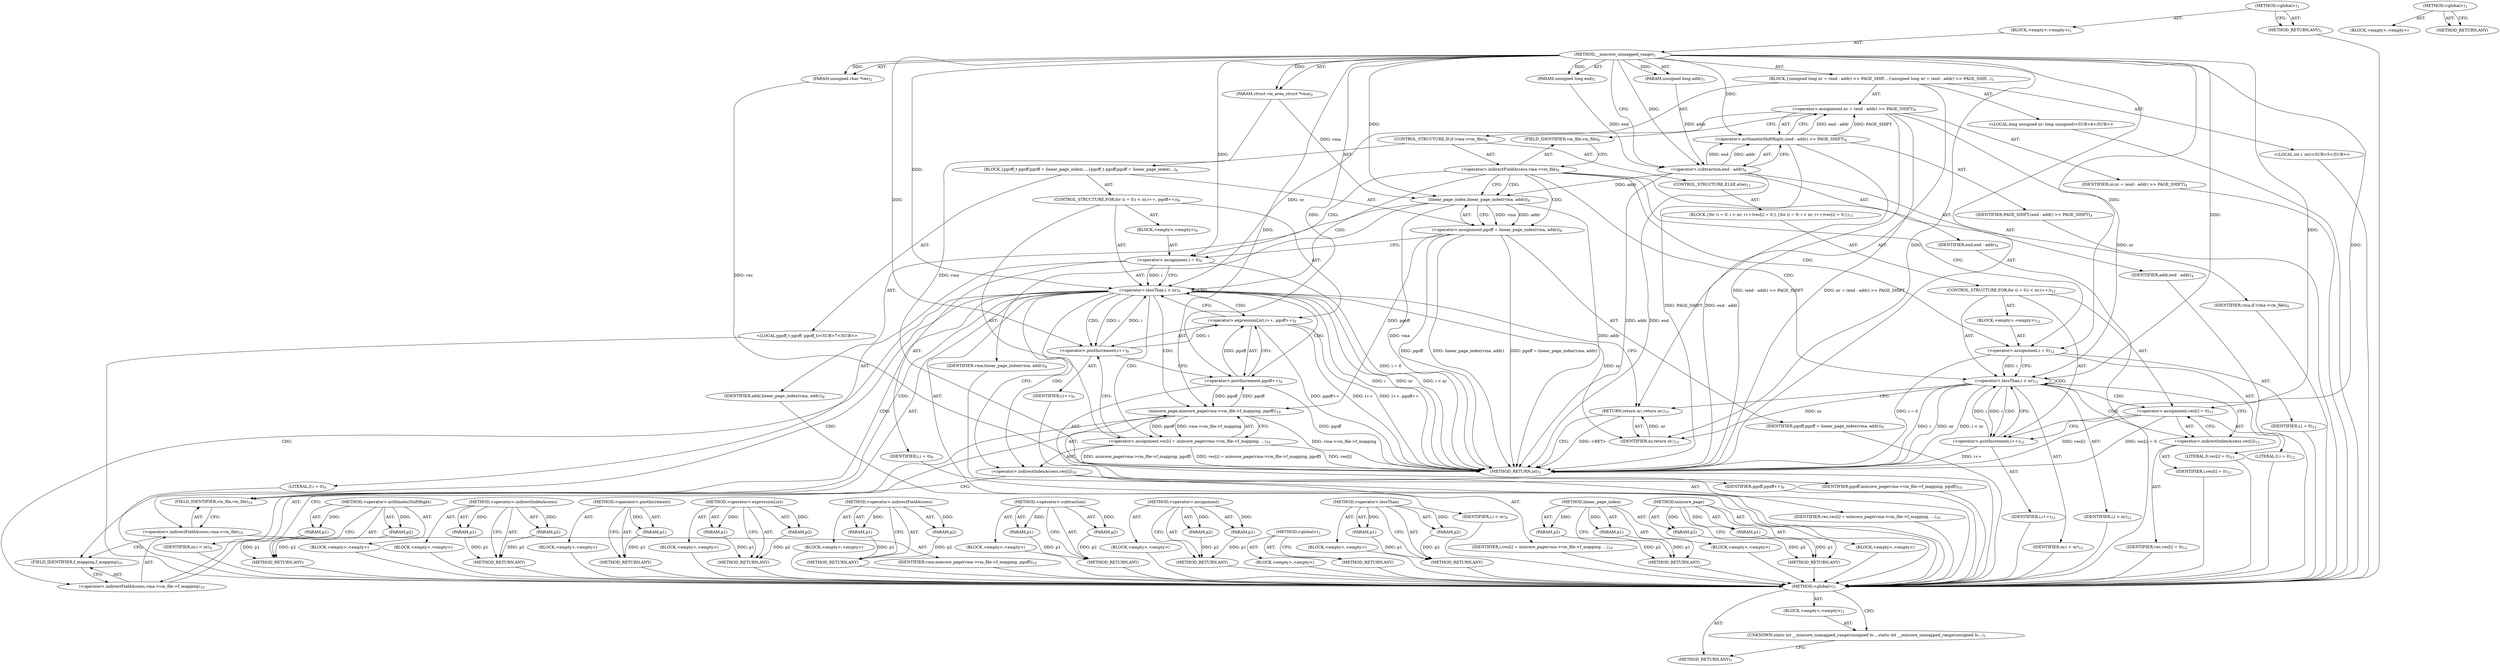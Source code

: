 digraph "&lt;global&gt;" {
vulnerable_122 [label=<(METHOD,linear_page_index)>];
vulnerable_123 [label=<(PARAM,p1)>];
vulnerable_124 [label=<(PARAM,p2)>];
vulnerable_125 [label=<(BLOCK,&lt;empty&gt;,&lt;empty&gt;)>];
vulnerable_126 [label=<(METHOD_RETURN,ANY)>];
vulnerable_146 [label=<(METHOD,mincore_page)>];
vulnerable_147 [label=<(PARAM,p1)>];
vulnerable_148 [label=<(PARAM,p2)>];
vulnerable_149 [label=<(BLOCK,&lt;empty&gt;,&lt;empty&gt;)>];
vulnerable_150 [label=<(METHOD_RETURN,ANY)>];
vulnerable_6 [label=<(METHOD,&lt;global&gt;)<SUB>1</SUB>>];
vulnerable_7 [label=<(BLOCK,&lt;empty&gt;,&lt;empty&gt;)<SUB>1</SUB>>];
vulnerable_8 [label=<(METHOD,__mincore_unmapped_range)<SUB>1</SUB>>];
vulnerable_9 [label=<(PARAM,unsigned long addr)<SUB>1</SUB>>];
vulnerable_10 [label=<(PARAM,unsigned long end)<SUB>1</SUB>>];
vulnerable_11 [label=<(PARAM,struct vm_area_struct *vma)<SUB>2</SUB>>];
vulnerable_12 [label=<(PARAM,unsigned char *vec)<SUB>2</SUB>>];
vulnerable_13 [label=<(BLOCK,{
	unsigned long nr = (end - addr) &gt;&gt; PAGE_SHIF...,{
	unsigned long nr = (end - addr) &gt;&gt; PAGE_SHIF...)<SUB>3</SUB>>];
vulnerable_14 [label="<(LOCAL,long unsigned nr: long unsigned)<SUB>4</SUB>>"];
vulnerable_15 [label=<(&lt;operator&gt;.assignment,nr = (end - addr) &gt;&gt; PAGE_SHIFT)<SUB>4</SUB>>];
vulnerable_16 [label=<(IDENTIFIER,nr,nr = (end - addr) &gt;&gt; PAGE_SHIFT)<SUB>4</SUB>>];
vulnerable_17 [label=<(&lt;operator&gt;.arithmeticShiftRight,(end - addr) &gt;&gt; PAGE_SHIFT)<SUB>4</SUB>>];
vulnerable_18 [label=<(&lt;operator&gt;.subtraction,end - addr)<SUB>4</SUB>>];
vulnerable_19 [label=<(IDENTIFIER,end,end - addr)<SUB>4</SUB>>];
vulnerable_20 [label=<(IDENTIFIER,addr,end - addr)<SUB>4</SUB>>];
vulnerable_21 [label=<(IDENTIFIER,PAGE_SHIFT,(end - addr) &gt;&gt; PAGE_SHIFT)<SUB>4</SUB>>];
vulnerable_22 [label="<(LOCAL,int i: int)<SUB>5</SUB>>"];
vulnerable_23 [label=<(CONTROL_STRUCTURE,IF,if (vma-&gt;vm_file))<SUB>6</SUB>>];
vulnerable_24 [label=<(&lt;operator&gt;.indirectFieldAccess,vma-&gt;vm_file)<SUB>6</SUB>>];
vulnerable_25 [label=<(IDENTIFIER,vma,if (vma-&gt;vm_file))<SUB>6</SUB>>];
vulnerable_26 [label=<(FIELD_IDENTIFIER,vm_file,vm_file)<SUB>6</SUB>>];
vulnerable_27 [label=<(BLOCK,{
		pgoff_t pgoff;
		pgoff = linear_page_index(...,{
		pgoff_t pgoff;
		pgoff = linear_page_index(...)<SUB>6</SUB>>];
vulnerable_28 [label="<(LOCAL,pgoff_t pgoff: pgoff_t)<SUB>7</SUB>>"];
vulnerable_29 [label=<(&lt;operator&gt;.assignment,pgoff = linear_page_index(vma, addr))<SUB>8</SUB>>];
vulnerable_30 [label=<(IDENTIFIER,pgoff,pgoff = linear_page_index(vma, addr))<SUB>8</SUB>>];
vulnerable_31 [label=<(linear_page_index,linear_page_index(vma, addr))<SUB>8</SUB>>];
vulnerable_32 [label=<(IDENTIFIER,vma,linear_page_index(vma, addr))<SUB>8</SUB>>];
vulnerable_33 [label=<(IDENTIFIER,addr,linear_page_index(vma, addr))<SUB>8</SUB>>];
vulnerable_34 [label=<(CONTROL_STRUCTURE,FOR,for (i = 0;i &lt; nr;i++, pgoff++))<SUB>9</SUB>>];
vulnerable_35 [label=<(BLOCK,&lt;empty&gt;,&lt;empty&gt;)<SUB>9</SUB>>];
vulnerable_36 [label=<(&lt;operator&gt;.assignment,i = 0)<SUB>9</SUB>>];
vulnerable_37 [label=<(IDENTIFIER,i,i = 0)<SUB>9</SUB>>];
vulnerable_38 [label=<(LITERAL,0,i = 0)<SUB>9</SUB>>];
vulnerable_39 [label=<(&lt;operator&gt;.lessThan,i &lt; nr)<SUB>9</SUB>>];
vulnerable_40 [label=<(IDENTIFIER,i,i &lt; nr)<SUB>9</SUB>>];
vulnerable_41 [label=<(IDENTIFIER,nr,i &lt; nr)<SUB>9</SUB>>];
vulnerable_42 [label=<(&lt;operator&gt;.expressionList,i++, pgoff++)<SUB>9</SUB>>];
vulnerable_43 [label=<(&lt;operator&gt;.postIncrement,i++)<SUB>9</SUB>>];
vulnerable_44 [label=<(IDENTIFIER,i,i++)<SUB>9</SUB>>];
vulnerable_45 [label=<(&lt;operator&gt;.postIncrement,pgoff++)<SUB>9</SUB>>];
vulnerable_46 [label=<(IDENTIFIER,pgoff,pgoff++)<SUB>9</SUB>>];
vulnerable_47 [label=<(&lt;operator&gt;.assignment,vec[i] = mincore_page(vma-&gt;vm_file-&gt;f_mapping, ...)<SUB>10</SUB>>];
vulnerable_48 [label=<(&lt;operator&gt;.indirectIndexAccess,vec[i])<SUB>10</SUB>>];
vulnerable_49 [label=<(IDENTIFIER,vec,vec[i] = mincore_page(vma-&gt;vm_file-&gt;f_mapping, ...)<SUB>10</SUB>>];
vulnerable_50 [label=<(IDENTIFIER,i,vec[i] = mincore_page(vma-&gt;vm_file-&gt;f_mapping, ...)<SUB>10</SUB>>];
vulnerable_51 [label=<(mincore_page,mincore_page(vma-&gt;vm_file-&gt;f_mapping, pgoff))<SUB>10</SUB>>];
vulnerable_52 [label=<(&lt;operator&gt;.indirectFieldAccess,vma-&gt;vm_file-&gt;f_mapping)<SUB>10</SUB>>];
vulnerable_53 [label=<(&lt;operator&gt;.indirectFieldAccess,vma-&gt;vm_file)<SUB>10</SUB>>];
vulnerable_54 [label=<(IDENTIFIER,vma,mincore_page(vma-&gt;vm_file-&gt;f_mapping, pgoff))<SUB>10</SUB>>];
vulnerable_55 [label=<(FIELD_IDENTIFIER,vm_file,vm_file)<SUB>10</SUB>>];
vulnerable_56 [label=<(FIELD_IDENTIFIER,f_mapping,f_mapping)<SUB>10</SUB>>];
vulnerable_57 [label=<(IDENTIFIER,pgoff,mincore_page(vma-&gt;vm_file-&gt;f_mapping, pgoff))<SUB>10</SUB>>];
vulnerable_58 [label=<(CONTROL_STRUCTURE,ELSE,else)<SUB>11</SUB>>];
vulnerable_59 [label=<(BLOCK,{
		for (i = 0; i &lt; nr; i++)
			vec[i] = 0;
	},{
		for (i = 0; i &lt; nr; i++)
			vec[i] = 0;
	})<SUB>11</SUB>>];
vulnerable_60 [label=<(CONTROL_STRUCTURE,FOR,for (i = 0;i &lt; nr;i++))<SUB>12</SUB>>];
vulnerable_61 [label=<(BLOCK,&lt;empty&gt;,&lt;empty&gt;)<SUB>12</SUB>>];
vulnerable_62 [label=<(&lt;operator&gt;.assignment,i = 0)<SUB>12</SUB>>];
vulnerable_63 [label=<(IDENTIFIER,i,i = 0)<SUB>12</SUB>>];
vulnerable_64 [label=<(LITERAL,0,i = 0)<SUB>12</SUB>>];
vulnerable_65 [label=<(&lt;operator&gt;.lessThan,i &lt; nr)<SUB>12</SUB>>];
vulnerable_66 [label=<(IDENTIFIER,i,i &lt; nr)<SUB>12</SUB>>];
vulnerable_67 [label=<(IDENTIFIER,nr,i &lt; nr)<SUB>12</SUB>>];
vulnerable_68 [label=<(&lt;operator&gt;.postIncrement,i++)<SUB>12</SUB>>];
vulnerable_69 [label=<(IDENTIFIER,i,i++)<SUB>12</SUB>>];
vulnerable_70 [label=<(&lt;operator&gt;.assignment,vec[i] = 0)<SUB>13</SUB>>];
vulnerable_71 [label=<(&lt;operator&gt;.indirectIndexAccess,vec[i])<SUB>13</SUB>>];
vulnerable_72 [label=<(IDENTIFIER,vec,vec[i] = 0)<SUB>13</SUB>>];
vulnerable_73 [label=<(IDENTIFIER,i,vec[i] = 0)<SUB>13</SUB>>];
vulnerable_74 [label=<(LITERAL,0,vec[i] = 0)<SUB>13</SUB>>];
vulnerable_75 [label=<(RETURN,return nr;,return nr;)<SUB>15</SUB>>];
vulnerable_76 [label=<(IDENTIFIER,nr,return nr;)<SUB>15</SUB>>];
vulnerable_77 [label=<(METHOD_RETURN,int)<SUB>1</SUB>>];
vulnerable_79 [label=<(METHOD_RETURN,ANY)<SUB>1</SUB>>];
vulnerable_107 [label=<(METHOD,&lt;operator&gt;.arithmeticShiftRight)>];
vulnerable_108 [label=<(PARAM,p1)>];
vulnerable_109 [label=<(PARAM,p2)>];
vulnerable_110 [label=<(BLOCK,&lt;empty&gt;,&lt;empty&gt;)>];
vulnerable_111 [label=<(METHOD_RETURN,ANY)>];
vulnerable_141 [label=<(METHOD,&lt;operator&gt;.indirectIndexAccess)>];
vulnerable_142 [label=<(PARAM,p1)>];
vulnerable_143 [label=<(PARAM,p2)>];
vulnerable_144 [label=<(BLOCK,&lt;empty&gt;,&lt;empty&gt;)>];
vulnerable_145 [label=<(METHOD_RETURN,ANY)>];
vulnerable_137 [label=<(METHOD,&lt;operator&gt;.postIncrement)>];
vulnerable_138 [label=<(PARAM,p1)>];
vulnerable_139 [label=<(BLOCK,&lt;empty&gt;,&lt;empty&gt;)>];
vulnerable_140 [label=<(METHOD_RETURN,ANY)>];
vulnerable_132 [label=<(METHOD,&lt;operator&gt;.expressionList)>];
vulnerable_133 [label=<(PARAM,p1)>];
vulnerable_134 [label=<(PARAM,p2)>];
vulnerable_135 [label=<(BLOCK,&lt;empty&gt;,&lt;empty&gt;)>];
vulnerable_136 [label=<(METHOD_RETURN,ANY)>];
vulnerable_117 [label=<(METHOD,&lt;operator&gt;.indirectFieldAccess)>];
vulnerable_118 [label=<(PARAM,p1)>];
vulnerable_119 [label=<(PARAM,p2)>];
vulnerable_120 [label=<(BLOCK,&lt;empty&gt;,&lt;empty&gt;)>];
vulnerable_121 [label=<(METHOD_RETURN,ANY)>];
vulnerable_112 [label=<(METHOD,&lt;operator&gt;.subtraction)>];
vulnerable_113 [label=<(PARAM,p1)>];
vulnerable_114 [label=<(PARAM,p2)>];
vulnerable_115 [label=<(BLOCK,&lt;empty&gt;,&lt;empty&gt;)>];
vulnerable_116 [label=<(METHOD_RETURN,ANY)>];
vulnerable_102 [label=<(METHOD,&lt;operator&gt;.assignment)>];
vulnerable_103 [label=<(PARAM,p1)>];
vulnerable_104 [label=<(PARAM,p2)>];
vulnerable_105 [label=<(BLOCK,&lt;empty&gt;,&lt;empty&gt;)>];
vulnerable_106 [label=<(METHOD_RETURN,ANY)>];
vulnerable_96 [label=<(METHOD,&lt;global&gt;)<SUB>1</SUB>>];
vulnerable_97 [label=<(BLOCK,&lt;empty&gt;,&lt;empty&gt;)>];
vulnerable_98 [label=<(METHOD_RETURN,ANY)>];
vulnerable_127 [label=<(METHOD,&lt;operator&gt;.lessThan)>];
vulnerable_128 [label=<(PARAM,p1)>];
vulnerable_129 [label=<(PARAM,p2)>];
vulnerable_130 [label=<(BLOCK,&lt;empty&gt;,&lt;empty&gt;)>];
vulnerable_131 [label=<(METHOD_RETURN,ANY)>];
fixed_6 [label=<(METHOD,&lt;global&gt;)<SUB>1</SUB>>];
fixed_7 [label=<(BLOCK,&lt;empty&gt;,&lt;empty&gt;)<SUB>1</SUB>>];
fixed_8 [label=<(UNKNOWN,static int __mincore_unmapped_range(unsigned lo...,static int __mincore_unmapped_range(unsigned lo...)<SUB>1</SUB>>];
fixed_9 [label=<(METHOD_RETURN,ANY)<SUB>1</SUB>>];
fixed_14 [label=<(METHOD,&lt;global&gt;)<SUB>1</SUB>>];
fixed_15 [label=<(BLOCK,&lt;empty&gt;,&lt;empty&gt;)>];
fixed_16 [label=<(METHOD_RETURN,ANY)>];
vulnerable_122 -> vulnerable_123  [key=0, label="AST: "];
vulnerable_122 -> vulnerable_123  [key=1, label="DDG: "];
vulnerable_122 -> vulnerable_125  [key=0, label="AST: "];
vulnerable_122 -> vulnerable_124  [key=0, label="AST: "];
vulnerable_122 -> vulnerable_124  [key=1, label="DDG: "];
vulnerable_122 -> vulnerable_126  [key=0, label="AST: "];
vulnerable_122 -> vulnerable_126  [key=1, label="CFG: "];
vulnerable_123 -> vulnerable_126  [key=0, label="DDG: p1"];
vulnerable_124 -> vulnerable_126  [key=0, label="DDG: p2"];
vulnerable_125 -> fixed_6  [key=0];
vulnerable_126 -> fixed_6  [key=0];
vulnerable_146 -> vulnerable_147  [key=0, label="AST: "];
vulnerable_146 -> vulnerable_147  [key=1, label="DDG: "];
vulnerable_146 -> vulnerable_149  [key=0, label="AST: "];
vulnerable_146 -> vulnerable_148  [key=0, label="AST: "];
vulnerable_146 -> vulnerable_148  [key=1, label="DDG: "];
vulnerable_146 -> vulnerable_150  [key=0, label="AST: "];
vulnerable_146 -> vulnerable_150  [key=1, label="CFG: "];
vulnerable_147 -> vulnerable_150  [key=0, label="DDG: p1"];
vulnerable_148 -> vulnerable_150  [key=0, label="DDG: p2"];
vulnerable_149 -> fixed_6  [key=0];
vulnerable_150 -> fixed_6  [key=0];
vulnerable_6 -> vulnerable_7  [key=0, label="AST: "];
vulnerable_6 -> vulnerable_79  [key=0, label="AST: "];
vulnerable_6 -> vulnerable_79  [key=1, label="CFG: "];
vulnerable_7 -> vulnerable_8  [key=0, label="AST: "];
vulnerable_8 -> vulnerable_9  [key=0, label="AST: "];
vulnerable_8 -> vulnerable_9  [key=1, label="DDG: "];
vulnerable_8 -> vulnerable_10  [key=0, label="AST: "];
vulnerable_8 -> vulnerable_10  [key=1, label="DDG: "];
vulnerable_8 -> vulnerable_11  [key=0, label="AST: "];
vulnerable_8 -> vulnerable_11  [key=1, label="DDG: "];
vulnerable_8 -> vulnerable_12  [key=0, label="AST: "];
vulnerable_8 -> vulnerable_12  [key=1, label="DDG: "];
vulnerable_8 -> vulnerable_13  [key=0, label="AST: "];
vulnerable_8 -> vulnerable_77  [key=0, label="AST: "];
vulnerable_8 -> vulnerable_18  [key=0, label="CFG: "];
vulnerable_8 -> vulnerable_18  [key=1, label="DDG: "];
vulnerable_8 -> vulnerable_76  [key=0, label="DDG: "];
vulnerable_8 -> vulnerable_17  [key=0, label="DDG: "];
vulnerable_8 -> vulnerable_31  [key=0, label="DDG: "];
vulnerable_8 -> vulnerable_36  [key=0, label="DDG: "];
vulnerable_8 -> vulnerable_39  [key=0, label="DDG: "];
vulnerable_8 -> vulnerable_70  [key=0, label="DDG: "];
vulnerable_8 -> vulnerable_43  [key=0, label="DDG: "];
vulnerable_8 -> vulnerable_45  [key=0, label="DDG: "];
vulnerable_8 -> vulnerable_51  [key=0, label="DDG: "];
vulnerable_8 -> vulnerable_62  [key=0, label="DDG: "];
vulnerable_8 -> vulnerable_65  [key=0, label="DDG: "];
vulnerable_8 -> vulnerable_68  [key=0, label="DDG: "];
vulnerable_9 -> vulnerable_18  [key=0, label="DDG: addr"];
vulnerable_10 -> vulnerable_18  [key=0, label="DDG: end"];
vulnerable_11 -> vulnerable_77  [key=0, label="DDG: vma"];
vulnerable_11 -> vulnerable_31  [key=0, label="DDG: vma"];
vulnerable_12 -> vulnerable_77  [key=0, label="DDG: vec"];
vulnerable_13 -> vulnerable_14  [key=0, label="AST: "];
vulnerable_13 -> vulnerable_15  [key=0, label="AST: "];
vulnerable_13 -> vulnerable_22  [key=0, label="AST: "];
vulnerable_13 -> vulnerable_23  [key=0, label="AST: "];
vulnerable_13 -> vulnerable_75  [key=0, label="AST: "];
vulnerable_14 -> fixed_6  [key=0];
vulnerable_15 -> vulnerable_16  [key=0, label="AST: "];
vulnerable_15 -> vulnerable_17  [key=0, label="AST: "];
vulnerable_15 -> vulnerable_26  [key=0, label="CFG: "];
vulnerable_15 -> vulnerable_77  [key=0, label="DDG: (end - addr) &gt;&gt; PAGE_SHIFT"];
vulnerable_15 -> vulnerable_77  [key=1, label="DDG: nr = (end - addr) &gt;&gt; PAGE_SHIFT"];
vulnerable_15 -> vulnerable_39  [key=0, label="DDG: nr"];
vulnerable_15 -> vulnerable_65  [key=0, label="DDG: nr"];
vulnerable_16 -> fixed_6  [key=0];
vulnerable_17 -> vulnerable_18  [key=0, label="AST: "];
vulnerable_17 -> vulnerable_21  [key=0, label="AST: "];
vulnerable_17 -> vulnerable_15  [key=0, label="CFG: "];
vulnerable_17 -> vulnerable_15  [key=1, label="DDG: end - addr"];
vulnerable_17 -> vulnerable_15  [key=2, label="DDG: PAGE_SHIFT"];
vulnerable_17 -> vulnerable_77  [key=0, label="DDG: end - addr"];
vulnerable_17 -> vulnerable_77  [key=1, label="DDG: PAGE_SHIFT"];
vulnerable_18 -> vulnerable_19  [key=0, label="AST: "];
vulnerable_18 -> vulnerable_20  [key=0, label="AST: "];
vulnerable_18 -> vulnerable_17  [key=0, label="CFG: "];
vulnerable_18 -> vulnerable_17  [key=1, label="DDG: end"];
vulnerable_18 -> vulnerable_17  [key=2, label="DDG: addr"];
vulnerable_18 -> vulnerable_77  [key=0, label="DDG: end"];
vulnerable_18 -> vulnerable_77  [key=1, label="DDG: addr"];
vulnerable_18 -> vulnerable_31  [key=0, label="DDG: addr"];
vulnerable_19 -> fixed_6  [key=0];
vulnerable_20 -> fixed_6  [key=0];
vulnerable_21 -> fixed_6  [key=0];
vulnerable_22 -> fixed_6  [key=0];
vulnerable_23 -> vulnerable_24  [key=0, label="AST: "];
vulnerable_23 -> vulnerable_27  [key=0, label="AST: "];
vulnerable_23 -> vulnerable_58  [key=0, label="AST: "];
vulnerable_24 -> vulnerable_25  [key=0, label="AST: "];
vulnerable_24 -> vulnerable_26  [key=0, label="AST: "];
vulnerable_24 -> vulnerable_31  [key=0, label="CFG: "];
vulnerable_24 -> vulnerable_31  [key=1, label="CDG: "];
vulnerable_24 -> vulnerable_62  [key=0, label="CFG: "];
vulnerable_24 -> vulnerable_62  [key=1, label="CDG: "];
vulnerable_24 -> vulnerable_36  [key=0, label="CDG: "];
vulnerable_24 -> vulnerable_29  [key=0, label="CDG: "];
vulnerable_24 -> vulnerable_65  [key=0, label="CDG: "];
vulnerable_24 -> vulnerable_39  [key=0, label="CDG: "];
vulnerable_25 -> fixed_6  [key=0];
vulnerable_26 -> vulnerable_24  [key=0, label="CFG: "];
vulnerable_27 -> vulnerable_28  [key=0, label="AST: "];
vulnerable_27 -> vulnerable_29  [key=0, label="AST: "];
vulnerable_27 -> vulnerable_34  [key=0, label="AST: "];
vulnerable_28 -> fixed_6  [key=0];
vulnerable_29 -> vulnerable_30  [key=0, label="AST: "];
vulnerable_29 -> vulnerable_31  [key=0, label="AST: "];
vulnerable_29 -> vulnerable_36  [key=0, label="CFG: "];
vulnerable_29 -> vulnerable_77  [key=0, label="DDG: pgoff"];
vulnerable_29 -> vulnerable_77  [key=1, label="DDG: linear_page_index(vma, addr)"];
vulnerable_29 -> vulnerable_77  [key=2, label="DDG: pgoff = linear_page_index(vma, addr)"];
vulnerable_29 -> vulnerable_51  [key=0, label="DDG: pgoff"];
vulnerable_30 -> fixed_6  [key=0];
vulnerable_31 -> vulnerable_32  [key=0, label="AST: "];
vulnerable_31 -> vulnerable_33  [key=0, label="AST: "];
vulnerable_31 -> vulnerable_29  [key=0, label="CFG: "];
vulnerable_31 -> vulnerable_29  [key=1, label="DDG: vma"];
vulnerable_31 -> vulnerable_29  [key=2, label="DDG: addr"];
vulnerable_31 -> vulnerable_77  [key=0, label="DDG: vma"];
vulnerable_31 -> vulnerable_77  [key=1, label="DDG: addr"];
vulnerable_32 -> fixed_6  [key=0];
vulnerable_33 -> fixed_6  [key=0];
vulnerable_34 -> vulnerable_35  [key=0, label="AST: "];
vulnerable_34 -> vulnerable_39  [key=0, label="AST: "];
vulnerable_34 -> vulnerable_42  [key=0, label="AST: "];
vulnerable_34 -> vulnerable_47  [key=0, label="AST: "];
vulnerable_35 -> vulnerable_36  [key=0, label="AST: "];
vulnerable_36 -> vulnerable_37  [key=0, label="AST: "];
vulnerable_36 -> vulnerable_38  [key=0, label="AST: "];
vulnerable_36 -> vulnerable_39  [key=0, label="CFG: "];
vulnerable_36 -> vulnerable_39  [key=1, label="DDG: i"];
vulnerable_36 -> vulnerable_77  [key=0, label="DDG: i = 0"];
vulnerable_37 -> fixed_6  [key=0];
vulnerable_38 -> fixed_6  [key=0];
vulnerable_39 -> vulnerable_40  [key=0, label="AST: "];
vulnerable_39 -> vulnerable_41  [key=0, label="AST: "];
vulnerable_39 -> vulnerable_48  [key=0, label="CFG: "];
vulnerable_39 -> vulnerable_48  [key=1, label="CDG: "];
vulnerable_39 -> vulnerable_75  [key=0, label="CFG: "];
vulnerable_39 -> vulnerable_77  [key=0, label="DDG: i"];
vulnerable_39 -> vulnerable_77  [key=1, label="DDG: nr"];
vulnerable_39 -> vulnerable_77  [key=2, label="DDG: i &lt; nr"];
vulnerable_39 -> vulnerable_76  [key=0, label="DDG: nr"];
vulnerable_39 -> vulnerable_43  [key=0, label="DDG: i"];
vulnerable_39 -> vulnerable_43  [key=1, label="CDG: "];
vulnerable_39 -> vulnerable_47  [key=0, label="CDG: "];
vulnerable_39 -> vulnerable_42  [key=0, label="CDG: "];
vulnerable_39 -> vulnerable_51  [key=0, label="CDG: "];
vulnerable_39 -> vulnerable_52  [key=0, label="CDG: "];
vulnerable_39 -> vulnerable_53  [key=0, label="CDG: "];
vulnerable_39 -> vulnerable_56  [key=0, label="CDG: "];
vulnerable_39 -> vulnerable_45  [key=0, label="CDG: "];
vulnerable_39 -> vulnerable_55  [key=0, label="CDG: "];
vulnerable_39 -> vulnerable_39  [key=0, label="CDG: "];
vulnerable_40 -> fixed_6  [key=0];
vulnerable_41 -> fixed_6  [key=0];
vulnerable_42 -> vulnerable_43  [key=0, label="AST: "];
vulnerable_42 -> vulnerable_45  [key=0, label="AST: "];
vulnerable_42 -> vulnerable_39  [key=0, label="CFG: "];
vulnerable_42 -> vulnerable_77  [key=0, label="DDG: i++"];
vulnerable_42 -> vulnerable_77  [key=1, label="DDG: pgoff++"];
vulnerable_42 -> vulnerable_77  [key=2, label="DDG: i++, pgoff++"];
vulnerable_43 -> vulnerable_44  [key=0, label="AST: "];
vulnerable_43 -> vulnerable_45  [key=0, label="CFG: "];
vulnerable_43 -> vulnerable_39  [key=0, label="DDG: i"];
vulnerable_43 -> vulnerable_42  [key=0, label="DDG: i"];
vulnerable_44 -> fixed_6  [key=0];
vulnerable_45 -> vulnerable_46  [key=0, label="AST: "];
vulnerable_45 -> vulnerable_42  [key=0, label="CFG: "];
vulnerable_45 -> vulnerable_42  [key=1, label="DDG: pgoff"];
vulnerable_45 -> vulnerable_77  [key=0, label="DDG: pgoff"];
vulnerable_45 -> vulnerable_51  [key=0, label="DDG: pgoff"];
vulnerable_46 -> fixed_6  [key=0];
vulnerable_47 -> vulnerable_48  [key=0, label="AST: "];
vulnerable_47 -> vulnerable_51  [key=0, label="AST: "];
vulnerable_47 -> vulnerable_43  [key=0, label="CFG: "];
vulnerable_47 -> vulnerable_77  [key=0, label="DDG: vec[i]"];
vulnerable_47 -> vulnerable_77  [key=1, label="DDG: mincore_page(vma-&gt;vm_file-&gt;f_mapping, pgoff)"];
vulnerable_47 -> vulnerable_77  [key=2, label="DDG: vec[i] = mincore_page(vma-&gt;vm_file-&gt;f_mapping, pgoff)"];
vulnerable_48 -> vulnerable_49  [key=0, label="AST: "];
vulnerable_48 -> vulnerable_50  [key=0, label="AST: "];
vulnerable_48 -> vulnerable_55  [key=0, label="CFG: "];
vulnerable_49 -> fixed_6  [key=0];
vulnerable_50 -> fixed_6  [key=0];
vulnerable_51 -> vulnerable_52  [key=0, label="AST: "];
vulnerable_51 -> vulnerable_57  [key=0, label="AST: "];
vulnerable_51 -> vulnerable_47  [key=0, label="CFG: "];
vulnerable_51 -> vulnerable_47  [key=1, label="DDG: vma-&gt;vm_file-&gt;f_mapping"];
vulnerable_51 -> vulnerable_47  [key=2, label="DDG: pgoff"];
vulnerable_51 -> vulnerable_77  [key=0, label="DDG: vma-&gt;vm_file-&gt;f_mapping"];
vulnerable_51 -> vulnerable_45  [key=0, label="DDG: pgoff"];
vulnerable_52 -> vulnerable_53  [key=0, label="AST: "];
vulnerable_52 -> vulnerable_56  [key=0, label="AST: "];
vulnerable_52 -> vulnerable_51  [key=0, label="CFG: "];
vulnerable_53 -> vulnerable_54  [key=0, label="AST: "];
vulnerable_53 -> vulnerable_55  [key=0, label="AST: "];
vulnerable_53 -> vulnerable_56  [key=0, label="CFG: "];
vulnerable_54 -> fixed_6  [key=0];
vulnerable_55 -> vulnerable_53  [key=0, label="CFG: "];
vulnerable_56 -> vulnerable_52  [key=0, label="CFG: "];
vulnerable_57 -> fixed_6  [key=0];
vulnerable_58 -> vulnerable_59  [key=0, label="AST: "];
vulnerable_59 -> vulnerable_60  [key=0, label="AST: "];
vulnerable_60 -> vulnerable_61  [key=0, label="AST: "];
vulnerable_60 -> vulnerable_65  [key=0, label="AST: "];
vulnerable_60 -> vulnerable_68  [key=0, label="AST: "];
vulnerable_60 -> vulnerable_70  [key=0, label="AST: "];
vulnerable_61 -> vulnerable_62  [key=0, label="AST: "];
vulnerable_62 -> vulnerable_63  [key=0, label="AST: "];
vulnerable_62 -> vulnerable_64  [key=0, label="AST: "];
vulnerable_62 -> vulnerable_65  [key=0, label="CFG: "];
vulnerable_62 -> vulnerable_65  [key=1, label="DDG: i"];
vulnerable_62 -> vulnerable_77  [key=0, label="DDG: i = 0"];
vulnerable_63 -> fixed_6  [key=0];
vulnerable_64 -> fixed_6  [key=0];
vulnerable_65 -> vulnerable_66  [key=0, label="AST: "];
vulnerable_65 -> vulnerable_67  [key=0, label="AST: "];
vulnerable_65 -> vulnerable_71  [key=0, label="CFG: "];
vulnerable_65 -> vulnerable_71  [key=1, label="CDG: "];
vulnerable_65 -> vulnerable_75  [key=0, label="CFG: "];
vulnerable_65 -> vulnerable_77  [key=0, label="DDG: i"];
vulnerable_65 -> vulnerable_77  [key=1, label="DDG: nr"];
vulnerable_65 -> vulnerable_77  [key=2, label="DDG: i &lt; nr"];
vulnerable_65 -> vulnerable_76  [key=0, label="DDG: nr"];
vulnerable_65 -> vulnerable_68  [key=0, label="DDG: i"];
vulnerable_65 -> vulnerable_68  [key=1, label="CDG: "];
vulnerable_65 -> vulnerable_70  [key=0, label="CDG: "];
vulnerable_65 -> vulnerable_65  [key=0, label="CDG: "];
vulnerable_66 -> fixed_6  [key=0];
vulnerable_67 -> fixed_6  [key=0];
vulnerable_68 -> vulnerable_69  [key=0, label="AST: "];
vulnerable_68 -> vulnerable_65  [key=0, label="CFG: "];
vulnerable_68 -> vulnerable_65  [key=1, label="DDG: i"];
vulnerable_68 -> vulnerable_77  [key=0, label="DDG: i++"];
vulnerable_69 -> fixed_6  [key=0];
vulnerable_70 -> vulnerable_71  [key=0, label="AST: "];
vulnerable_70 -> vulnerable_74  [key=0, label="AST: "];
vulnerable_70 -> vulnerable_68  [key=0, label="CFG: "];
vulnerable_70 -> vulnerable_77  [key=0, label="DDG: vec[i]"];
vulnerable_70 -> vulnerable_77  [key=1, label="DDG: vec[i] = 0"];
vulnerable_71 -> vulnerable_72  [key=0, label="AST: "];
vulnerable_71 -> vulnerable_73  [key=0, label="AST: "];
vulnerable_71 -> vulnerable_70  [key=0, label="CFG: "];
vulnerable_72 -> fixed_6  [key=0];
vulnerable_73 -> fixed_6  [key=0];
vulnerable_74 -> fixed_6  [key=0];
vulnerable_75 -> vulnerable_76  [key=0, label="AST: "];
vulnerable_75 -> vulnerable_77  [key=0, label="CFG: "];
vulnerable_75 -> vulnerable_77  [key=1, label="DDG: &lt;RET&gt;"];
vulnerable_76 -> vulnerable_75  [key=0, label="DDG: nr"];
vulnerable_77 -> fixed_6  [key=0];
vulnerable_79 -> fixed_6  [key=0];
vulnerable_107 -> vulnerable_108  [key=0, label="AST: "];
vulnerable_107 -> vulnerable_108  [key=1, label="DDG: "];
vulnerable_107 -> vulnerable_110  [key=0, label="AST: "];
vulnerable_107 -> vulnerable_109  [key=0, label="AST: "];
vulnerable_107 -> vulnerable_109  [key=1, label="DDG: "];
vulnerable_107 -> vulnerable_111  [key=0, label="AST: "];
vulnerable_107 -> vulnerable_111  [key=1, label="CFG: "];
vulnerable_108 -> vulnerable_111  [key=0, label="DDG: p1"];
vulnerable_109 -> vulnerable_111  [key=0, label="DDG: p2"];
vulnerable_110 -> fixed_6  [key=0];
vulnerable_111 -> fixed_6  [key=0];
vulnerable_141 -> vulnerable_142  [key=0, label="AST: "];
vulnerable_141 -> vulnerable_142  [key=1, label="DDG: "];
vulnerable_141 -> vulnerable_144  [key=0, label="AST: "];
vulnerable_141 -> vulnerable_143  [key=0, label="AST: "];
vulnerable_141 -> vulnerable_143  [key=1, label="DDG: "];
vulnerable_141 -> vulnerable_145  [key=0, label="AST: "];
vulnerable_141 -> vulnerable_145  [key=1, label="CFG: "];
vulnerable_142 -> vulnerable_145  [key=0, label="DDG: p1"];
vulnerable_143 -> vulnerable_145  [key=0, label="DDG: p2"];
vulnerable_144 -> fixed_6  [key=0];
vulnerable_145 -> fixed_6  [key=0];
vulnerable_137 -> vulnerable_138  [key=0, label="AST: "];
vulnerable_137 -> vulnerable_138  [key=1, label="DDG: "];
vulnerable_137 -> vulnerable_139  [key=0, label="AST: "];
vulnerable_137 -> vulnerable_140  [key=0, label="AST: "];
vulnerable_137 -> vulnerable_140  [key=1, label="CFG: "];
vulnerable_138 -> vulnerable_140  [key=0, label="DDG: p1"];
vulnerable_139 -> fixed_6  [key=0];
vulnerable_140 -> fixed_6  [key=0];
vulnerable_132 -> vulnerable_133  [key=0, label="AST: "];
vulnerable_132 -> vulnerable_133  [key=1, label="DDG: "];
vulnerable_132 -> vulnerable_135  [key=0, label="AST: "];
vulnerable_132 -> vulnerable_134  [key=0, label="AST: "];
vulnerable_132 -> vulnerable_134  [key=1, label="DDG: "];
vulnerable_132 -> vulnerable_136  [key=0, label="AST: "];
vulnerable_132 -> vulnerable_136  [key=1, label="CFG: "];
vulnerable_133 -> vulnerable_136  [key=0, label="DDG: p1"];
vulnerable_134 -> vulnerable_136  [key=0, label="DDG: p2"];
vulnerable_135 -> fixed_6  [key=0];
vulnerable_136 -> fixed_6  [key=0];
vulnerable_117 -> vulnerable_118  [key=0, label="AST: "];
vulnerable_117 -> vulnerable_118  [key=1, label="DDG: "];
vulnerable_117 -> vulnerable_120  [key=0, label="AST: "];
vulnerable_117 -> vulnerable_119  [key=0, label="AST: "];
vulnerable_117 -> vulnerable_119  [key=1, label="DDG: "];
vulnerable_117 -> vulnerable_121  [key=0, label="AST: "];
vulnerable_117 -> vulnerable_121  [key=1, label="CFG: "];
vulnerable_118 -> vulnerable_121  [key=0, label="DDG: p1"];
vulnerable_119 -> vulnerable_121  [key=0, label="DDG: p2"];
vulnerable_120 -> fixed_6  [key=0];
vulnerable_121 -> fixed_6  [key=0];
vulnerable_112 -> vulnerable_113  [key=0, label="AST: "];
vulnerable_112 -> vulnerable_113  [key=1, label="DDG: "];
vulnerable_112 -> vulnerable_115  [key=0, label="AST: "];
vulnerable_112 -> vulnerable_114  [key=0, label="AST: "];
vulnerable_112 -> vulnerable_114  [key=1, label="DDG: "];
vulnerable_112 -> vulnerable_116  [key=0, label="AST: "];
vulnerable_112 -> vulnerable_116  [key=1, label="CFG: "];
vulnerable_113 -> vulnerable_116  [key=0, label="DDG: p1"];
vulnerable_114 -> vulnerable_116  [key=0, label="DDG: p2"];
vulnerable_115 -> fixed_6  [key=0];
vulnerable_116 -> fixed_6  [key=0];
vulnerable_102 -> vulnerable_103  [key=0, label="AST: "];
vulnerable_102 -> vulnerable_103  [key=1, label="DDG: "];
vulnerable_102 -> vulnerable_105  [key=0, label="AST: "];
vulnerable_102 -> vulnerable_104  [key=0, label="AST: "];
vulnerable_102 -> vulnerable_104  [key=1, label="DDG: "];
vulnerable_102 -> vulnerable_106  [key=0, label="AST: "];
vulnerable_102 -> vulnerable_106  [key=1, label="CFG: "];
vulnerable_103 -> vulnerable_106  [key=0, label="DDG: p1"];
vulnerable_104 -> vulnerable_106  [key=0, label="DDG: p2"];
vulnerable_105 -> fixed_6  [key=0];
vulnerable_106 -> fixed_6  [key=0];
vulnerable_96 -> vulnerable_97  [key=0, label="AST: "];
vulnerable_96 -> vulnerable_98  [key=0, label="AST: "];
vulnerable_96 -> vulnerable_98  [key=1, label="CFG: "];
vulnerable_97 -> fixed_6  [key=0];
vulnerable_98 -> fixed_6  [key=0];
vulnerable_127 -> vulnerable_128  [key=0, label="AST: "];
vulnerable_127 -> vulnerable_128  [key=1, label="DDG: "];
vulnerable_127 -> vulnerable_130  [key=0, label="AST: "];
vulnerable_127 -> vulnerable_129  [key=0, label="AST: "];
vulnerable_127 -> vulnerable_129  [key=1, label="DDG: "];
vulnerable_127 -> vulnerable_131  [key=0, label="AST: "];
vulnerable_127 -> vulnerable_131  [key=1, label="CFG: "];
vulnerable_128 -> vulnerable_131  [key=0, label="DDG: p1"];
vulnerable_129 -> vulnerable_131  [key=0, label="DDG: p2"];
vulnerable_130 -> fixed_6  [key=0];
vulnerable_131 -> fixed_6  [key=0];
fixed_6 -> fixed_7  [key=0, label="AST: "];
fixed_6 -> fixed_9  [key=0, label="AST: "];
fixed_6 -> fixed_8  [key=0, label="CFG: "];
fixed_7 -> fixed_8  [key=0, label="AST: "];
fixed_8 -> fixed_9  [key=0, label="CFG: "];
fixed_14 -> fixed_15  [key=0, label="AST: "];
fixed_14 -> fixed_16  [key=0, label="AST: "];
fixed_14 -> fixed_16  [key=1, label="CFG: "];
}
